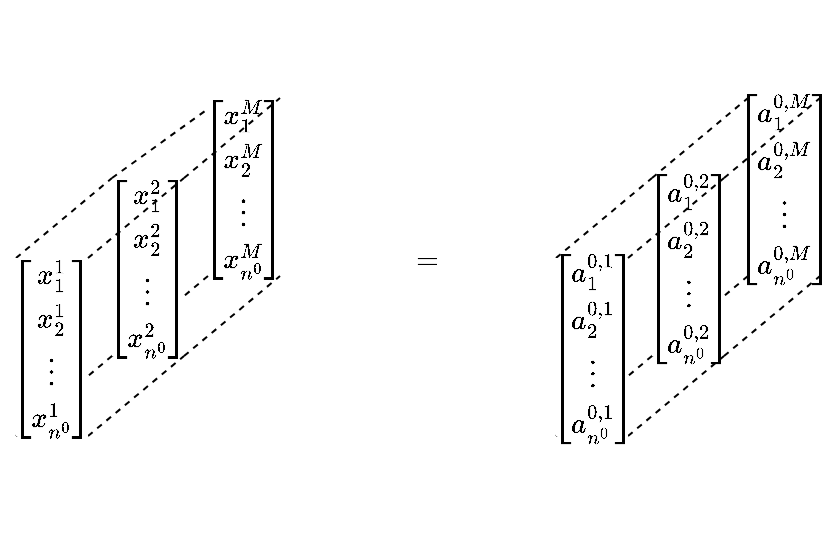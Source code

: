 <mxfile version="15.4.0" type="device" pages="3"><diagram id="JlphhpX7B04yn3rAPh_h" name="X_and_A0"><mxGraphModel dx="2062" dy="1183" grid="1" gridSize="10" guides="1" tooltips="1" connect="1" arrows="1" fold="1" page="1" pageScale="1" pageWidth="1169" pageHeight="827" math="1" shadow="0"><root><mxCell id="0"/><mxCell id="1" parent="0"/><mxCell id="z37M_Z_Sr5vM749oqLq0-19" style="edgeStyle=none;rounded=0;orthogonalLoop=1;jettySize=auto;html=1;exitX=0;exitY=1;exitDx=0;exitDy=0;entryX=0;entryY=1;entryDx=0;entryDy=0;dashed=1;endArrow=none;endFill=0;" parent="1" source="z37M_Z_Sr5vM749oqLq0-7" target="z37M_Z_Sr5vM749oqLq0-6" edge="1"><mxGeometry relative="1" as="geometry"/></mxCell><mxCell id="z37M_Z_Sr5vM749oqLq0-7" value="&lt;font style=&quot;font-size: 12px&quot;&gt;$$&lt;br&gt;\left[&lt;br&gt;\matrix{&lt;br&gt;x^M_1 \\&lt;br&gt;x^M_2 \\&lt;br&gt;\vdots \\&lt;br&gt;x^M_{n^0}&lt;br&gt;}&lt;br&gt;\right]&lt;br&gt;$$&lt;/font&gt;" style="rounded=0;whiteSpace=wrap;html=1;strokeColor=none;" parent="1" vertex="1"><mxGeometry x="296" y="160" width="36" height="89" as="geometry"/></mxCell><mxCell id="z37M_Z_Sr5vM749oqLq0-15" style="edgeStyle=none;rounded=0;orthogonalLoop=1;jettySize=auto;html=1;exitX=0;exitY=1;exitDx=0;exitDy=0;entryX=0;entryY=1;entryDx=0;entryDy=0;dashed=1;endArrow=none;endFill=0;" parent="1" source="z37M_Z_Sr5vM749oqLq0-6" target="z37M_Z_Sr5vM749oqLq0-4" edge="1"><mxGeometry relative="1" as="geometry"/></mxCell><mxCell id="z37M_Z_Sr5vM749oqLq0-18" style="edgeStyle=none;rounded=0;orthogonalLoop=1;jettySize=auto;html=1;exitX=1;exitY=0;exitDx=0;exitDy=0;entryX=1;entryY=0;entryDx=0;entryDy=0;dashed=1;endArrow=none;endFill=0;" parent="1" source="z37M_Z_Sr5vM749oqLq0-6" target="z37M_Z_Sr5vM749oqLq0-7" edge="1"><mxGeometry relative="1" as="geometry"/></mxCell><mxCell id="z37M_Z_Sr5vM749oqLq0-6" value="&lt;font style=&quot;font-size: 12px&quot;&gt;$$&lt;br&gt;\left[&lt;br&gt;\matrix{&lt;br&gt;x^2_1 \\&lt;br&gt;x^2_2 \\&lt;br&gt;\vdots \\&lt;br&gt;x^2_{n^0}&lt;br&gt;}&lt;br&gt;\right]&lt;br&gt;$$&lt;/font&gt;" style="rounded=0;whiteSpace=wrap;html=1;strokeColor=none;" parent="1" vertex="1"><mxGeometry x="248" y="200" width="36" height="89" as="geometry"/></mxCell><mxCell id="z37M_Z_Sr5vM749oqLq0-9" style="edgeStyle=none;rounded=0;orthogonalLoop=1;jettySize=auto;html=1;exitX=0;exitY=0;exitDx=0;exitDy=0;dashed=1;endArrow=none;endFill=0;entryX=0;entryY=0;entryDx=0;entryDy=0;" parent="1" source="z37M_Z_Sr5vM749oqLq0-4" target="z37M_Z_Sr5vM749oqLq0-6" edge="1"><mxGeometry relative="1" as="geometry"><mxPoint x="240" y="200" as="targetPoint"/></mxGeometry></mxCell><mxCell id="z37M_Z_Sr5vM749oqLq0-10" style="edgeStyle=none;rounded=0;orthogonalLoop=1;jettySize=auto;html=1;exitX=1;exitY=1;exitDx=0;exitDy=0;entryX=1;entryY=1;entryDx=0;entryDy=0;dashed=1;endArrow=none;endFill=0;" parent="1" source="z37M_Z_Sr5vM749oqLq0-4" target="z37M_Z_Sr5vM749oqLq0-6" edge="1"><mxGeometry relative="1" as="geometry"/></mxCell><mxCell id="z37M_Z_Sr5vM749oqLq0-13" style="edgeStyle=none;rounded=0;orthogonalLoop=1;jettySize=auto;html=1;exitX=1;exitY=0;exitDx=0;exitDy=0;entryX=1;entryY=0;entryDx=0;entryDy=0;dashed=1;endArrow=none;endFill=0;" parent="1" source="z37M_Z_Sr5vM749oqLq0-4" target="z37M_Z_Sr5vM749oqLq0-6" edge="1"><mxGeometry relative="1" as="geometry"/></mxCell><mxCell id="z37M_Z_Sr5vM749oqLq0-4" value="&lt;font style=&quot;font-size: 12px&quot;&gt;$$&lt;br&gt;\left[&lt;br&gt;\matrix{&lt;br&gt;x^1_1 \\&lt;br&gt;x^1_2 \\&lt;br&gt;\vdots \\&lt;br&gt;x^1_{n^0}&lt;br&gt;}&lt;br&gt;\right]&lt;br&gt;$$&lt;/font&gt;" style="rounded=0;whiteSpace=wrap;html=1;strokeColor=none;" parent="1" vertex="1"><mxGeometry x="200" y="240" width="36" height="89" as="geometry"/></mxCell><mxCell id="z37M_Z_Sr5vM749oqLq0-11" style="edgeStyle=none;rounded=0;orthogonalLoop=1;jettySize=auto;html=1;exitX=0;exitY=0;exitDx=0;exitDy=0;entryX=-0.003;entryY=0.062;entryDx=0;entryDy=0;entryPerimeter=0;dashed=1;endArrow=none;endFill=0;" parent="1" source="z37M_Z_Sr5vM749oqLq0-6" target="z37M_Z_Sr5vM749oqLq0-7" edge="1"><mxGeometry relative="1" as="geometry"/></mxCell><mxCell id="z37M_Z_Sr5vM749oqLq0-12" style="edgeStyle=none;rounded=0;orthogonalLoop=1;jettySize=auto;html=1;exitX=1;exitY=1;exitDx=0;exitDy=0;entryX=1;entryY=1;entryDx=0;entryDy=0;dashed=1;endArrow=none;endFill=0;" parent="1" source="z37M_Z_Sr5vM749oqLq0-6" target="z37M_Z_Sr5vM749oqLq0-7" edge="1"><mxGeometry relative="1" as="geometry"/></mxCell><mxCell id="z37M_Z_Sr5vM749oqLq0-20" value="$$=$$" style="rounded=0;whiteSpace=wrap;html=1;strokeColor=none;" parent="1" vertex="1"><mxGeometry x="381" y="233.5" width="50" height="15.5" as="geometry"/></mxCell><mxCell id="z37M_Z_Sr5vM749oqLq0-22" style="edgeStyle=none;rounded=0;orthogonalLoop=1;jettySize=auto;html=1;exitX=0;exitY=1;exitDx=0;exitDy=0;entryX=0;entryY=1;entryDx=0;entryDy=0;dashed=1;endArrow=none;endFill=0;" parent="1" source="z37M_Z_Sr5vM749oqLq0-23" target="z37M_Z_Sr5vM749oqLq0-26" edge="1"><mxGeometry relative="1" as="geometry"/></mxCell><mxCell id="z37M_Z_Sr5vM749oqLq0-23" value="&lt;font style=&quot;font-size: 12px&quot;&gt;$$&lt;br&gt;\left[&lt;br&gt;\matrix{&lt;br&gt;a^{0, M}_1 \\&lt;br&gt;a^{0, M}_2 \\&lt;br&gt;\vdots \\&lt;br&gt;a^{0, M}_{n^0}&lt;br&gt;}&lt;br&gt;\right]&lt;br&gt;$$&lt;/font&gt;" style="rounded=0;whiteSpace=wrap;html=1;strokeColor=none;" parent="1" vertex="1"><mxGeometry x="566" y="160" width="36" height="89" as="geometry"/></mxCell><mxCell id="z37M_Z_Sr5vM749oqLq0-24" style="edgeStyle=none;rounded=0;orthogonalLoop=1;jettySize=auto;html=1;exitX=0;exitY=1;exitDx=0;exitDy=0;entryX=0;entryY=1;entryDx=0;entryDy=0;dashed=1;endArrow=none;endFill=0;" parent="1" source="z37M_Z_Sr5vM749oqLq0-26" target="z37M_Z_Sr5vM749oqLq0-30" edge="1"><mxGeometry relative="1" as="geometry"/></mxCell><mxCell id="z37M_Z_Sr5vM749oqLq0-25" style="edgeStyle=none;rounded=0;orthogonalLoop=1;jettySize=auto;html=1;exitX=1;exitY=0;exitDx=0;exitDy=0;dashed=1;endArrow=none;endFill=0;entryX=1;entryY=0;entryDx=0;entryDy=0;" parent="1" source="z37M_Z_Sr5vM749oqLq0-26" target="z37M_Z_Sr5vM749oqLq0-23" edge="1"><mxGeometry relative="1" as="geometry"><mxPoint x="660" y="210" as="targetPoint"/></mxGeometry></mxCell><mxCell id="z37M_Z_Sr5vM749oqLq0-26" value="&lt;font style=&quot;font-size: 12px&quot;&gt;$$&lt;br&gt;\left[&lt;br&gt;\matrix{&lt;br&gt;a^{0, 2}_1 \\&lt;br&gt;a^{0, 2}_2 \\&lt;br&gt;\vdots \\&lt;br&gt;a^{0, 2}_{n^0}&lt;br&gt;}&lt;br&gt;\right]&lt;br&gt;$$&lt;/font&gt;" style="rounded=0;whiteSpace=wrap;html=1;strokeColor=none;" parent="1" vertex="1"><mxGeometry x="518" y="200" width="36" height="89" as="geometry"/></mxCell><mxCell id="z37M_Z_Sr5vM749oqLq0-27" style="edgeStyle=none;rounded=0;orthogonalLoop=1;jettySize=auto;html=1;exitX=0;exitY=0;exitDx=0;exitDy=0;dashed=1;endArrow=none;endFill=0;entryX=0;entryY=0;entryDx=0;entryDy=0;" parent="1" source="z37M_Z_Sr5vM749oqLq0-30" target="z37M_Z_Sr5vM749oqLq0-26" edge="1"><mxGeometry relative="1" as="geometry"><mxPoint x="510" y="200" as="targetPoint"/></mxGeometry></mxCell><mxCell id="z37M_Z_Sr5vM749oqLq0-28" style="edgeStyle=none;rounded=0;orthogonalLoop=1;jettySize=auto;html=1;exitX=1;exitY=1;exitDx=0;exitDy=0;entryX=1;entryY=1;entryDx=0;entryDy=0;dashed=1;endArrow=none;endFill=0;" parent="1" source="z37M_Z_Sr5vM749oqLq0-30" target="z37M_Z_Sr5vM749oqLq0-26" edge="1"><mxGeometry relative="1" as="geometry"/></mxCell><mxCell id="z37M_Z_Sr5vM749oqLq0-29" style="edgeStyle=none;rounded=0;orthogonalLoop=1;jettySize=auto;html=1;exitX=1;exitY=0;exitDx=0;exitDy=0;entryX=1;entryY=0;entryDx=0;entryDy=0;dashed=1;endArrow=none;endFill=0;" parent="1" source="z37M_Z_Sr5vM749oqLq0-30" target="z37M_Z_Sr5vM749oqLq0-26" edge="1"><mxGeometry relative="1" as="geometry"/></mxCell><mxCell id="z37M_Z_Sr5vM749oqLq0-30" value="&lt;font style=&quot;font-size: 12px&quot;&gt;$$&lt;br&gt;\left[&lt;br&gt;\matrix{&lt;br&gt;a^{0, 1}_1 \\&lt;br&gt;a^{0, 1}_2 \\&lt;br&gt;\vdots \\&lt;br&gt;a^{0, 1}_{n^0}&lt;br&gt;}&lt;br&gt;\right]&lt;br&gt;$$&lt;/font&gt;" style="rounded=0;whiteSpace=wrap;html=1;strokeColor=none;" parent="1" vertex="1"><mxGeometry x="470" y="240" width="36" height="89" as="geometry"/></mxCell><mxCell id="z37M_Z_Sr5vM749oqLq0-31" style="edgeStyle=none;rounded=0;orthogonalLoop=1;jettySize=auto;html=1;exitX=0;exitY=0;exitDx=0;exitDy=0;entryX=0;entryY=0;entryDx=0;entryDy=0;dashed=1;endArrow=none;endFill=0;" parent="1" source="z37M_Z_Sr5vM749oqLq0-26" target="z37M_Z_Sr5vM749oqLq0-23" edge="1"><mxGeometry relative="1" as="geometry"/></mxCell><mxCell id="z37M_Z_Sr5vM749oqLq0-32" style="edgeStyle=none;rounded=0;orthogonalLoop=1;jettySize=auto;html=1;exitX=1;exitY=1;exitDx=0;exitDy=0;entryX=1;entryY=1;entryDx=0;entryDy=0;dashed=1;endArrow=none;endFill=0;" parent="1" source="z37M_Z_Sr5vM749oqLq0-26" target="z37M_Z_Sr5vM749oqLq0-23" edge="1"><mxGeometry relative="1" as="geometry"/></mxCell></root></mxGraphModel></diagram><diagram id="tPe4RF08GysRJ7CtlXgr" name="Zl"><mxGraphModel dx="2591" dy="816" grid="1" gridSize="10" guides="1" tooltips="1" connect="1" arrows="1" fold="1" page="1" pageScale="1" pageWidth="1169" pageHeight="827" math="1" shadow="0"><root><mxCell id="DW3CqkyT8M2wq2jLF-sw-0"/><mxCell id="DW3CqkyT8M2wq2jLF-sw-1" parent="DW3CqkyT8M2wq2jLF-sw-0"/><mxCell id="VVrHIsS3fbtkMsL01DmP-11" value="$$=$$" style="rounded=0;whiteSpace=wrap;html=1;strokeColor=none;" parent="DW3CqkyT8M2wq2jLF-sw-1" vertex="1"><mxGeometry x="72" y="349" width="50" height="15.5" as="geometry"/></mxCell><mxCell id="VYGJLboL6_6sffeWO2RB-24" value="$$+$$" style="rounded=0;whiteSpace=wrap;html=1;strokeColor=none;" vertex="1" parent="DW3CqkyT8M2wq2jLF-sw-1"><mxGeometry x="970" y="336.75" width="50" height="15.5" as="geometry"/></mxCell><mxCell id="VYGJLboL6_6sffeWO2RB-25" value="$$\text{matmul}$$" style="rounded=0;whiteSpace=wrap;html=1;strokeColor=none;" vertex="1" parent="DW3CqkyT8M2wq2jLF-sw-1"><mxGeometry x="643" y="349" width="50" height="15.5" as="geometry"/></mxCell><mxCell id="VYGJLboL6_6sffeWO2RB-26" value="" style="group" vertex="1" connectable="0" parent="DW3CqkyT8M2wq2jLF-sw-1"><mxGeometry x="-60" y="230.5" width="132" height="169" as="geometry"/></mxCell><mxCell id="VVrHIsS3fbtkMsL01DmP-0" style="edgeStyle=none;rounded=0;orthogonalLoop=1;jettySize=auto;html=1;exitX=0;exitY=1;exitDx=0;exitDy=0;entryX=0;entryY=1;entryDx=0;entryDy=0;dashed=1;endArrow=none;endFill=0;" parent="VYGJLboL6_6sffeWO2RB-26" source="VVrHIsS3fbtkMsL01DmP-1" target="VVrHIsS3fbtkMsL01DmP-4" edge="1"><mxGeometry relative="1" as="geometry"/></mxCell><mxCell id="VVrHIsS3fbtkMsL01DmP-2" style="edgeStyle=none;rounded=0;orthogonalLoop=1;jettySize=auto;html=1;exitX=0;exitY=1;exitDx=0;exitDy=0;entryX=0;entryY=1;entryDx=0;entryDy=0;dashed=1;endArrow=none;endFill=0;" parent="VYGJLboL6_6sffeWO2RB-26" source="VVrHIsS3fbtkMsL01DmP-4" target="VVrHIsS3fbtkMsL01DmP-8" edge="1"><mxGeometry relative="1" as="geometry"/></mxCell><mxCell id="VVrHIsS3fbtkMsL01DmP-1" value="$$&lt;br&gt;\left[&lt;br&gt;\matrix{&lt;br&gt;z^{l,M}_1 \\&lt;br&gt;z^{l,M}_2 \\&lt;br&gt;\vdots \\&lt;br&gt;z^{l,M}_{n^0}&lt;br&gt;}&lt;br&gt;\right]&lt;br&gt;$$" style="rounded=0;whiteSpace=wrap;html=1;strokeColor=none;" parent="VYGJLboL6_6sffeWO2RB-26" vertex="1"><mxGeometry x="96" width="36" height="89" as="geometry"/></mxCell><mxCell id="VVrHIsS3fbtkMsL01DmP-3" style="edgeStyle=none;rounded=0;orthogonalLoop=1;jettySize=auto;html=1;exitX=1;exitY=0;exitDx=0;exitDy=0;entryX=1;entryY=0;entryDx=0;entryDy=0;dashed=1;endArrow=none;endFill=0;" parent="VYGJLboL6_6sffeWO2RB-26" source="VVrHIsS3fbtkMsL01DmP-4" target="VVrHIsS3fbtkMsL01DmP-1" edge="1"><mxGeometry relative="1" as="geometry"/></mxCell><mxCell id="VVrHIsS3fbtkMsL01DmP-4" value="$$&lt;br&gt;\left[&lt;br&gt;\matrix{&lt;br&gt;z^{l,2}_1 \\&lt;br&gt;z^{l,2}_2 \\&lt;br&gt;\vdots \\&lt;br&gt;z^{l,2}_{n^0}&lt;br&gt;}&lt;br&gt;\right]&lt;br&gt;$$" style="rounded=0;whiteSpace=wrap;html=1;strokeColor=none;" parent="VYGJLboL6_6sffeWO2RB-26" vertex="1"><mxGeometry x="48" y="40" width="36" height="89" as="geometry"/></mxCell><mxCell id="VVrHIsS3fbtkMsL01DmP-5" style="edgeStyle=none;rounded=0;orthogonalLoop=1;jettySize=auto;html=1;exitX=0;exitY=0;exitDx=0;exitDy=0;dashed=1;endArrow=none;endFill=0;entryX=0;entryY=0;entryDx=0;entryDy=0;" parent="VYGJLboL6_6sffeWO2RB-26" source="VVrHIsS3fbtkMsL01DmP-8" target="VVrHIsS3fbtkMsL01DmP-4" edge="1"><mxGeometry relative="1" as="geometry"><mxPoint x="40" y="40" as="targetPoint"/></mxGeometry></mxCell><mxCell id="VVrHIsS3fbtkMsL01DmP-6" style="edgeStyle=none;rounded=0;orthogonalLoop=1;jettySize=auto;html=1;exitX=1;exitY=1;exitDx=0;exitDy=0;entryX=1;entryY=1;entryDx=0;entryDy=0;dashed=1;endArrow=none;endFill=0;" parent="VYGJLboL6_6sffeWO2RB-26" source="VVrHIsS3fbtkMsL01DmP-8" target="VVrHIsS3fbtkMsL01DmP-4" edge="1"><mxGeometry relative="1" as="geometry"/></mxCell><mxCell id="VVrHIsS3fbtkMsL01DmP-7" style="edgeStyle=none;rounded=0;orthogonalLoop=1;jettySize=auto;html=1;exitX=1;exitY=0;exitDx=0;exitDy=0;entryX=1;entryY=0;entryDx=0;entryDy=0;dashed=1;endArrow=none;endFill=0;" parent="VYGJLboL6_6sffeWO2RB-26" source="VVrHIsS3fbtkMsL01DmP-8" target="VVrHIsS3fbtkMsL01DmP-4" edge="1"><mxGeometry relative="1" as="geometry"/></mxCell><mxCell id="VVrHIsS3fbtkMsL01DmP-8" value="&lt;font style=&quot;font-size: 12px&quot;&gt;$$&lt;br&gt;\left[&lt;br&gt;\matrix{&lt;br&gt;z^{l,1}_1 \\&lt;br&gt;z^{l,1}_2 \\&lt;br&gt;\vdots \\&lt;br&gt;z^{l,1}_{n^0}&lt;br&gt;}&lt;br&gt;\right]&lt;br&gt;$$&lt;/font&gt;" style="rounded=0;whiteSpace=wrap;html=1;strokeColor=none;" parent="VYGJLboL6_6sffeWO2RB-26" vertex="1"><mxGeometry y="80" width="36" height="89" as="geometry"/></mxCell><mxCell id="VVrHIsS3fbtkMsL01DmP-9" style="edgeStyle=none;rounded=0;orthogonalLoop=1;jettySize=auto;html=1;exitX=0;exitY=0;exitDx=0;exitDy=0;entryX=-0.003;entryY=0.062;entryDx=0;entryDy=0;entryPerimeter=0;dashed=1;endArrow=none;endFill=0;" parent="VYGJLboL6_6sffeWO2RB-26" source="VVrHIsS3fbtkMsL01DmP-4" target="VVrHIsS3fbtkMsL01DmP-1" edge="1"><mxGeometry relative="1" as="geometry"/></mxCell><mxCell id="VVrHIsS3fbtkMsL01DmP-10" style="edgeStyle=none;rounded=0;orthogonalLoop=1;jettySize=auto;html=1;exitX=1;exitY=1;exitDx=0;exitDy=0;entryX=1;entryY=1;entryDx=0;entryDy=0;dashed=1;endArrow=none;endFill=0;" parent="VYGJLboL6_6sffeWO2RB-26" source="VVrHIsS3fbtkMsL01DmP-4" target="VVrHIsS3fbtkMsL01DmP-1" edge="1"><mxGeometry relative="1" as="geometry"/></mxCell><mxCell id="VYGJLboL6_6sffeWO2RB-27" value="" style="group" vertex="1" connectable="0" parent="DW3CqkyT8M2wq2jLF-sw-1"><mxGeometry x="170" y="180" width="579" height="270" as="geometry"/></mxCell><mxCell id="VYGJLboL6_6sffeWO2RB-10" style="edgeStyle=none;rounded=0;orthogonalLoop=1;jettySize=auto;html=1;exitX=0;exitY=1;exitDx=0;exitDy=0;entryX=0.003;entryY=0.94;entryDx=0;entryDy=0;entryPerimeter=0;dashed=1;startArrow=none;startFill=0;endArrow=none;endFill=0;" edge="1" parent="VYGJLboL6_6sffeWO2RB-27" source="VYGJLboL6_6sffeWO2RB-1" target="VYGJLboL6_6sffeWO2RB-2"><mxGeometry relative="1" as="geometry"/></mxCell><mxCell id="VYGJLboL6_6sffeWO2RB-1" value="$$&lt;br&gt;\left[&lt;br&gt;\matrix{&lt;br&gt;w^{l}_{1,1} &amp;amp; w^{l}_{1,2} &amp;amp; ... &amp;amp; w^{l}_{1,n^{l-1}} \\&lt;br&gt;w^{l}_{2,1}&amp;nbsp;&amp;amp; w^{l}_{2,2} &amp;amp; ...&amp;amp;w^{l}_{2,n^{l-1}}&amp;nbsp;\\&lt;br&gt;\vdots &amp;amp; \vdots &amp;amp; \ddots &amp;amp; \vdots \\&lt;br&gt;w^{l}_{n^l,1}&amp;nbsp;&amp;amp; w^{l}_{n^l, 2} &amp;amp; ... &amp;amp; w^{l}_{2,n^{l-1}}&lt;br&gt;}&lt;br&gt;\right]&lt;br&gt;$$" style="rounded=0;whiteSpace=wrap;html=1;strokeColor=none;" vertex="1" parent="VYGJLboL6_6sffeWO2RB-27"><mxGeometry x="200" y="80" width="179" height="110" as="geometry"/></mxCell><mxCell id="VYGJLboL6_6sffeWO2RB-2" value="$$&lt;br&gt;\left[&lt;br&gt;\matrix{&lt;br&gt;w^{l}_{1,1} &amp;amp; w^{l}_{1,2} &amp;amp; ... &amp;amp; w^{l}_{1,n^{l-1}} \\&lt;br&gt;w^{l}_{2,1}&amp;nbsp;&amp;amp; w^{l}_{2,2} &amp;amp; ...&amp;amp;w^{l}_{2,n^{l-1}}&amp;nbsp;\\&lt;br&gt;\vdots &amp;amp; \vdots &amp;amp; \ddots &amp;amp; \vdots \\&lt;br&gt;w^{l}_{n^l,1}&amp;nbsp;&amp;amp; w^{l}_{n^l, 2} &amp;amp; ... &amp;amp; w^{l}_{2,n^{l-1}}&lt;br&gt;}&lt;br&gt;\right]&lt;br&gt;$$" style="rounded=0;whiteSpace=wrap;html=1;strokeColor=none;" vertex="1" parent="VYGJLboL6_6sffeWO2RB-27"><mxGeometry x="400" width="179" height="110" as="geometry"/></mxCell><mxCell id="VYGJLboL6_6sffeWO2RB-3" style="rounded=0;orthogonalLoop=1;jettySize=auto;html=1;exitX=0;exitY=0;exitDx=0;exitDy=0;dashed=1;startArrow=none;startFill=0;entryX=0;entryY=0;entryDx=0;entryDy=0;endArrow=none;endFill=0;" edge="1" parent="VYGJLboL6_6sffeWO2RB-27" source="VYGJLboL6_6sffeWO2RB-0" target="VYGJLboL6_6sffeWO2RB-1"><mxGeometry relative="1" as="geometry"><mxPoint x="140.0" y="110" as="targetPoint"/></mxGeometry></mxCell><mxCell id="VYGJLboL6_6sffeWO2RB-5" style="edgeStyle=none;rounded=0;orthogonalLoop=1;jettySize=auto;html=1;exitX=1;exitY=1;exitDx=0;exitDy=0;entryX=1;entryY=1;entryDx=0;entryDy=0;dashed=1;startArrow=none;startFill=0;endArrow=none;endFill=0;" edge="1" parent="VYGJLboL6_6sffeWO2RB-27" source="VYGJLboL6_6sffeWO2RB-0" target="VYGJLboL6_6sffeWO2RB-1"><mxGeometry relative="1" as="geometry"/></mxCell><mxCell id="VYGJLboL6_6sffeWO2RB-6" style="edgeStyle=none;rounded=0;orthogonalLoop=1;jettySize=auto;html=1;exitX=0;exitY=1;exitDx=0;exitDy=0;entryX=0.031;entryY=1.008;entryDx=0;entryDy=0;entryPerimeter=0;dashed=1;startArrow=none;startFill=0;endArrow=none;endFill=0;" edge="1" parent="VYGJLboL6_6sffeWO2RB-27" source="VYGJLboL6_6sffeWO2RB-0" target="VYGJLboL6_6sffeWO2RB-1"><mxGeometry relative="1" as="geometry"/></mxCell><mxCell id="VYGJLboL6_6sffeWO2RB-0" value="$$&lt;br&gt;\left[&lt;br&gt;\matrix{&lt;br&gt;w^{l}_{1,1} &amp;amp; w^{l}_{1,2} &amp;amp; ... &amp;amp; w^{l}_{1,n^{l-1}} \\&lt;br&gt;w^{l}_{2,1}&amp;nbsp;&amp;amp; w^{l}_{2,2} &amp;amp; ...&amp;amp;w^{l}_{2,n^{l-1}}&amp;nbsp;\\&lt;br&gt;\vdots &amp;amp; \vdots &amp;amp; \ddots &amp;amp; \vdots \\&lt;br&gt;w^{l}_{n^l,1}&amp;nbsp;&amp;amp; w^{l}_{n^l, 2} &amp;amp; ... &amp;amp; w^{l}_{2,n^{l-1}}&lt;br&gt;}&lt;br&gt;\right]&lt;br&gt;$$" style="rounded=0;whiteSpace=wrap;html=1;strokeColor=none;" vertex="1" parent="VYGJLboL6_6sffeWO2RB-27"><mxGeometry y="160" width="179" height="110" as="geometry"/></mxCell><mxCell id="VYGJLboL6_6sffeWO2RB-7" style="edgeStyle=none;rounded=0;orthogonalLoop=1;jettySize=auto;html=1;exitX=0;exitY=0;exitDx=0;exitDy=0;entryX=0;entryY=0;entryDx=0;entryDy=0;dashed=1;startArrow=none;startFill=0;endArrow=none;endFill=0;" edge="1" parent="VYGJLboL6_6sffeWO2RB-27" source="VYGJLboL6_6sffeWO2RB-1" target="VYGJLboL6_6sffeWO2RB-2"><mxGeometry relative="1" as="geometry"/></mxCell><mxCell id="VYGJLboL6_6sffeWO2RB-8" style="edgeStyle=none;rounded=0;orthogonalLoop=1;jettySize=auto;html=1;exitX=1;exitY=0;exitDx=0;exitDy=0;entryX=1;entryY=0;entryDx=0;entryDy=0;dashed=1;startArrow=none;startFill=0;endArrow=none;endFill=0;" edge="1" parent="VYGJLboL6_6sffeWO2RB-27" source="VYGJLboL6_6sffeWO2RB-1" target="VYGJLboL6_6sffeWO2RB-2"><mxGeometry relative="1" as="geometry"/></mxCell><mxCell id="VYGJLboL6_6sffeWO2RB-9" style="edgeStyle=none;rounded=0;orthogonalLoop=1;jettySize=auto;html=1;exitX=1;exitY=1;exitDx=0;exitDy=0;entryX=1;entryY=1;entryDx=0;entryDy=0;dashed=1;startArrow=none;startFill=0;endArrow=none;endFill=0;" edge="1" parent="VYGJLboL6_6sffeWO2RB-27" source="VYGJLboL6_6sffeWO2RB-1" target="VYGJLboL6_6sffeWO2RB-2"><mxGeometry relative="1" as="geometry"/></mxCell><mxCell id="VYGJLboL6_6sffeWO2RB-4" style="edgeStyle=none;rounded=0;orthogonalLoop=1;jettySize=auto;html=1;exitX=1;exitY=0;exitDx=0;exitDy=0;entryX=1;entryY=0;entryDx=0;entryDy=0;dashed=1;startArrow=none;startFill=0;endArrow=none;endFill=0;" edge="1" parent="VYGJLboL6_6sffeWO2RB-27" source="VYGJLboL6_6sffeWO2RB-0" target="VYGJLboL6_6sffeWO2RB-1"><mxGeometry relative="1" as="geometry"/></mxCell><mxCell id="VYGJLboL6_6sffeWO2RB-28" value="" style="group" vertex="1" connectable="0" parent="DW3CqkyT8M2wq2jLF-sw-1"><mxGeometry x="749" y="230.5" width="192" height="169" as="geometry"/></mxCell><mxCell id="VVrHIsS3fbtkMsL01DmP-12" style="edgeStyle=none;rounded=0;orthogonalLoop=1;jettySize=auto;html=1;exitX=0;exitY=1;exitDx=0;exitDy=0;entryX=0;entryY=1;entryDx=0;entryDy=0;dashed=1;endArrow=none;endFill=0;" parent="VYGJLboL6_6sffeWO2RB-28" source="VVrHIsS3fbtkMsL01DmP-13" target="VVrHIsS3fbtkMsL01DmP-16" edge="1"><mxGeometry relative="1" as="geometry"/></mxCell><mxCell id="VVrHIsS3fbtkMsL01DmP-14" style="edgeStyle=none;rounded=0;orthogonalLoop=1;jettySize=auto;html=1;exitX=0;exitY=1;exitDx=0;exitDy=0;entryX=0;entryY=1;entryDx=0;entryDy=0;dashed=1;endArrow=none;endFill=0;" parent="VYGJLboL6_6sffeWO2RB-28" source="VVrHIsS3fbtkMsL01DmP-16" target="VVrHIsS3fbtkMsL01DmP-20" edge="1"><mxGeometry relative="1" as="geometry"/></mxCell><mxCell id="VVrHIsS3fbtkMsL01DmP-13" value="&lt;font style=&quot;font-size: 12px&quot;&gt;$$&lt;br&gt;\left[&lt;br&gt;\matrix{&lt;br&gt;a^{l-1, M}_1 \\&lt;br&gt;a^{l-1, M}_2 \\&lt;br&gt;\vdots \\&lt;br&gt;a^{l-1, M}_{n^0}&lt;br&gt;}&lt;br&gt;\right]&lt;br&gt;$$&lt;/font&gt;" style="rounded=0;whiteSpace=wrap;html=1;strokeColor=none;" parent="VYGJLboL6_6sffeWO2RB-28" vertex="1"><mxGeometry x="140" width="52" height="89" as="geometry"/></mxCell><mxCell id="VVrHIsS3fbtkMsL01DmP-15" style="edgeStyle=none;rounded=0;orthogonalLoop=1;jettySize=auto;html=1;exitX=1;exitY=0;exitDx=0;exitDy=0;dashed=1;endArrow=none;endFill=0;entryX=1;entryY=0;entryDx=0;entryDy=0;" parent="VYGJLboL6_6sffeWO2RB-28" source="VVrHIsS3fbtkMsL01DmP-16" target="VVrHIsS3fbtkMsL01DmP-13" edge="1"><mxGeometry relative="1" as="geometry"><mxPoint x="210" y="50" as="targetPoint"/></mxGeometry></mxCell><mxCell id="VVrHIsS3fbtkMsL01DmP-16" value="&lt;font style=&quot;font-size: 12px&quot;&gt;$$&lt;br&gt;\left[&lt;br&gt;\matrix{&lt;br&gt;a^{l-1, 2}_1 \\&lt;br&gt;a^{l-1, 2}_2 \\&lt;br&gt;\vdots \\&lt;br&gt;a^{l-1, 2}_{n^0}&lt;br&gt;}&lt;br&gt;\right]&lt;br&gt;$$&lt;/font&gt;" style="rounded=0;whiteSpace=wrap;html=1;strokeColor=none;" parent="VYGJLboL6_6sffeWO2RB-28" vertex="1"><mxGeometry x="70" y="40" width="52" height="89" as="geometry"/></mxCell><mxCell id="VVrHIsS3fbtkMsL01DmP-17" style="edgeStyle=none;rounded=0;orthogonalLoop=1;jettySize=auto;html=1;exitX=0;exitY=0;exitDx=0;exitDy=0;dashed=1;endArrow=none;endFill=0;entryX=0;entryY=0;entryDx=0;entryDy=0;" parent="VYGJLboL6_6sffeWO2RB-28" source="VVrHIsS3fbtkMsL01DmP-20" target="VVrHIsS3fbtkMsL01DmP-16" edge="1"><mxGeometry relative="1" as="geometry"><mxPoint x="60" y="40" as="targetPoint"/></mxGeometry></mxCell><mxCell id="VVrHIsS3fbtkMsL01DmP-18" style="edgeStyle=none;rounded=0;orthogonalLoop=1;jettySize=auto;html=1;exitX=1;exitY=1;exitDx=0;exitDy=0;entryX=1;entryY=1;entryDx=0;entryDy=0;dashed=1;endArrow=none;endFill=0;" parent="VYGJLboL6_6sffeWO2RB-28" source="VVrHIsS3fbtkMsL01DmP-20" target="VVrHIsS3fbtkMsL01DmP-16" edge="1"><mxGeometry relative="1" as="geometry"/></mxCell><mxCell id="VVrHIsS3fbtkMsL01DmP-19" style="edgeStyle=none;rounded=0;orthogonalLoop=1;jettySize=auto;html=1;exitX=1;exitY=0;exitDx=0;exitDy=0;entryX=1;entryY=0;entryDx=0;entryDy=0;dashed=1;endArrow=none;endFill=0;" parent="VYGJLboL6_6sffeWO2RB-28" source="VVrHIsS3fbtkMsL01DmP-20" target="VVrHIsS3fbtkMsL01DmP-16" edge="1"><mxGeometry relative="1" as="geometry"/></mxCell><mxCell id="VVrHIsS3fbtkMsL01DmP-20" value="&lt;font style=&quot;font-size: 12px&quot;&gt;$$&lt;br&gt;\left[&lt;br&gt;\matrix{&lt;br&gt;a^{l-1, 1}_1 \\&lt;br&gt;a^{l-1, 1}_2 \\&lt;br&gt;\vdots \\&lt;br&gt;a^{l-1, 1}_{n^0}&lt;br&gt;}&lt;br&gt;\right]&lt;br&gt;$$&lt;/font&gt;" style="rounded=0;whiteSpace=wrap;html=1;strokeColor=none;" parent="VYGJLboL6_6sffeWO2RB-28" vertex="1"><mxGeometry y="80" width="52" height="89" as="geometry"/></mxCell><mxCell id="VVrHIsS3fbtkMsL01DmP-21" style="edgeStyle=none;rounded=0;orthogonalLoop=1;jettySize=auto;html=1;exitX=0;exitY=0;exitDx=0;exitDy=0;entryX=0;entryY=0;entryDx=0;entryDy=0;dashed=1;endArrow=none;endFill=0;" parent="VYGJLboL6_6sffeWO2RB-28" source="VVrHIsS3fbtkMsL01DmP-16" target="VVrHIsS3fbtkMsL01DmP-13" edge="1"><mxGeometry relative="1" as="geometry"/></mxCell><mxCell id="VVrHIsS3fbtkMsL01DmP-22" style="edgeStyle=none;rounded=0;orthogonalLoop=1;jettySize=auto;html=1;exitX=1;exitY=1;exitDx=0;exitDy=0;entryX=1;entryY=1;entryDx=0;entryDy=0;dashed=1;endArrow=none;endFill=0;" parent="VYGJLboL6_6sffeWO2RB-28" source="VVrHIsS3fbtkMsL01DmP-16" target="VVrHIsS3fbtkMsL01DmP-13" edge="1"><mxGeometry relative="1" as="geometry"/></mxCell><mxCell id="VYGJLboL6_6sffeWO2RB-29" value="" style="group" vertex="1" connectable="0" parent="DW3CqkyT8M2wq2jLF-sw-1"><mxGeometry x="1050" y="240" width="130" height="150" as="geometry"/></mxCell><mxCell id="VYGJLboL6_6sffeWO2RB-12" style="edgeStyle=none;rounded=0;orthogonalLoop=1;jettySize=auto;html=1;exitX=0;exitY=1;exitDx=0;exitDy=0;entryX=0;entryY=1;entryDx=0;entryDy=0;dashed=1;endArrow=none;endFill=0;" edge="1" parent="VYGJLboL6_6sffeWO2RB-29" source="VYGJLboL6_6sffeWO2RB-13" target="VYGJLboL6_6sffeWO2RB-16"><mxGeometry relative="1" as="geometry"/></mxCell><mxCell id="VYGJLboL6_6sffeWO2RB-14" style="edgeStyle=none;rounded=0;orthogonalLoop=1;jettySize=auto;html=1;exitX=0;exitY=1;exitDx=0;exitDy=0;entryX=0;entryY=1;entryDx=0;entryDy=0;dashed=1;endArrow=none;endFill=0;" edge="1" parent="VYGJLboL6_6sffeWO2RB-29" source="VYGJLboL6_6sffeWO2RB-16" target="VYGJLboL6_6sffeWO2RB-20"><mxGeometry relative="1" as="geometry"/></mxCell><mxCell id="VYGJLboL6_6sffeWO2RB-13" value="$$&lt;br&gt;\left[&lt;br&gt;\matrix{&lt;br&gt;b^l_1 \\&lt;br&gt;b^l_2 \\&lt;br&gt;\vdots \\&lt;br&gt;b^l_{n^l}&lt;br&gt;}&lt;br&gt;\right]&lt;br&gt;$$" style="rounded=0;whiteSpace=wrap;html=1;strokeColor=none;" vertex="1" parent="VYGJLboL6_6sffeWO2RB-29"><mxGeometry x="100" width="30" height="90" as="geometry"/></mxCell><mxCell id="VYGJLboL6_6sffeWO2RB-15" style="edgeStyle=none;rounded=0;orthogonalLoop=1;jettySize=auto;html=1;exitX=1;exitY=0;exitDx=0;exitDy=0;dashed=1;endArrow=none;endFill=0;entryX=1;entryY=0;entryDx=0;entryDy=0;" edge="1" parent="VYGJLboL6_6sffeWO2RB-29" source="VYGJLboL6_6sffeWO2RB-16" target="VYGJLboL6_6sffeWO2RB-13"><mxGeometry relative="1" as="geometry"><mxPoint x="210" y="30.5" as="targetPoint"/></mxGeometry></mxCell><mxCell id="VYGJLboL6_6sffeWO2RB-16" value="$$&lt;br&gt;\left[&lt;br&gt;\matrix{&lt;br&gt;b^l_1 \\&lt;br&gt;b^l_2 \\&lt;br&gt;\vdots \\&lt;br&gt;b^l_{n^l}&lt;br&gt;}&lt;br&gt;\right]&lt;br&gt;$$" style="rounded=0;whiteSpace=wrap;html=1;strokeColor=none;" vertex="1" parent="VYGJLboL6_6sffeWO2RB-29"><mxGeometry x="50" y="30" width="30" height="90" as="geometry"/></mxCell><mxCell id="VYGJLboL6_6sffeWO2RB-17" style="edgeStyle=none;rounded=0;orthogonalLoop=1;jettySize=auto;html=1;exitX=0;exitY=0;exitDx=0;exitDy=0;dashed=1;endArrow=none;endFill=0;entryX=0;entryY=0;entryDx=0;entryDy=0;" edge="1" parent="VYGJLboL6_6sffeWO2RB-29" source="VYGJLboL6_6sffeWO2RB-20" target="VYGJLboL6_6sffeWO2RB-16"><mxGeometry relative="1" as="geometry"><mxPoint x="60" y="20.5" as="targetPoint"/></mxGeometry></mxCell><mxCell id="VYGJLboL6_6sffeWO2RB-18" style="edgeStyle=none;rounded=0;orthogonalLoop=1;jettySize=auto;html=1;exitX=1;exitY=1;exitDx=0;exitDy=0;entryX=1;entryY=1;entryDx=0;entryDy=0;dashed=1;endArrow=none;endFill=0;" edge="1" parent="VYGJLboL6_6sffeWO2RB-29" source="VYGJLboL6_6sffeWO2RB-20" target="VYGJLboL6_6sffeWO2RB-16"><mxGeometry relative="1" as="geometry"/></mxCell><mxCell id="VYGJLboL6_6sffeWO2RB-19" style="edgeStyle=none;rounded=0;orthogonalLoop=1;jettySize=auto;html=1;exitX=1;exitY=0;exitDx=0;exitDy=0;entryX=1;entryY=0;entryDx=0;entryDy=0;dashed=1;endArrow=none;endFill=0;" edge="1" parent="VYGJLboL6_6sffeWO2RB-29" source="VYGJLboL6_6sffeWO2RB-20" target="VYGJLboL6_6sffeWO2RB-16"><mxGeometry relative="1" as="geometry"/></mxCell><mxCell id="VYGJLboL6_6sffeWO2RB-20" value="&lt;font style=&quot;font-size: 12px&quot;&gt;$$&lt;br&gt;\left[&lt;br&gt;\matrix{&lt;br&gt;b^l_1 \\&lt;br&gt;b^l_2 \\&lt;br&gt;\vdots \\&lt;br&gt;b^l_{n^l}&lt;br&gt;}&lt;br&gt;\right]&lt;br&gt;$$&lt;/font&gt;" style="rounded=0;whiteSpace=wrap;html=1;strokeColor=none;" vertex="1" parent="VYGJLboL6_6sffeWO2RB-29"><mxGeometry y="60" width="30" height="90" as="geometry"/></mxCell><mxCell id="VYGJLboL6_6sffeWO2RB-21" style="edgeStyle=none;rounded=0;orthogonalLoop=1;jettySize=auto;html=1;exitX=0;exitY=0;exitDx=0;exitDy=0;entryX=0;entryY=0;entryDx=0;entryDy=0;dashed=1;endArrow=none;endFill=0;" edge="1" parent="VYGJLboL6_6sffeWO2RB-29" source="VYGJLboL6_6sffeWO2RB-16" target="VYGJLboL6_6sffeWO2RB-13"><mxGeometry relative="1" as="geometry"/></mxCell><mxCell id="VYGJLboL6_6sffeWO2RB-22" style="edgeStyle=none;rounded=0;orthogonalLoop=1;jettySize=auto;html=1;exitX=1;exitY=1;exitDx=0;exitDy=0;entryX=1;entryY=1;entryDx=0;entryDy=0;dashed=1;endArrow=none;endFill=0;" edge="1" parent="VYGJLboL6_6sffeWO2RB-29" source="VYGJLboL6_6sffeWO2RB-16" target="VYGJLboL6_6sffeWO2RB-13"><mxGeometry relative="1" as="geometry"/></mxCell></root></mxGraphModel></diagram><diagram id="7uCQ8ItYr6hqfqPuMLw_" name="Al"><mxGraphModel dx="1178" dy="676" grid="1" gridSize="10" guides="1" tooltips="1" connect="1" arrows="1" fold="1" page="1" pageScale="1" pageWidth="1169" pageHeight="827" math="1" shadow="0"><root><mxCell id="Os0ByLsCKlxnF_ehcbdl-0"/><mxCell id="Os0ByLsCKlxnF_ehcbdl-1" parent="Os0ByLsCKlxnF_ehcbdl-0"/><mxCell id="-MWdWZpxA_RDo7DXNBZh-0" value="$$=$$" style="rounded=0;whiteSpace=wrap;html=1;strokeColor=none;" vertex="1" parent="Os0ByLsCKlxnF_ehcbdl-1"><mxGeometry x="340" y="315.5" width="50" height="15.5" as="geometry"/></mxCell><mxCell id="-e7Idh8_2cArnYSSXxAG-1" style="edgeStyle=none;rounded=0;orthogonalLoop=1;jettySize=auto;html=1;exitX=0;exitY=1;exitDx=0;exitDy=0;entryX=0;entryY=1;entryDx=0;entryDy=0;dashed=1;endArrow=none;endFill=0;" edge="1" parent="Os0ByLsCKlxnF_ehcbdl-1" source="-e7Idh8_2cArnYSSXxAG-3" target="-e7Idh8_2cArnYSSXxAG-5"><mxGeometry x="80" y="240" as="geometry"/></mxCell><mxCell id="-e7Idh8_2cArnYSSXxAG-2" style="edgeStyle=none;rounded=0;orthogonalLoop=1;jettySize=auto;html=1;exitX=0;exitY=1;exitDx=0;exitDy=0;entryX=0;entryY=1;entryDx=0;entryDy=0;dashed=1;endArrow=none;endFill=0;" edge="1" parent="Os0ByLsCKlxnF_ehcbdl-1" source="-e7Idh8_2cArnYSSXxAG-5" target="-e7Idh8_2cArnYSSXxAG-9"><mxGeometry x="80" y="240" as="geometry"/></mxCell><mxCell id="-e7Idh8_2cArnYSSXxAG-3" value="&lt;font style=&quot;font-size: 12px&quot;&gt;$$&lt;br&gt;\left[&lt;br&gt;\matrix{&lt;br&gt;a^{l-1, M}_1 \\&lt;br&gt;a^{l-1, M}_2 \\&lt;br&gt;\vdots \\&lt;br&gt;a^{l-1, M}_{n^0}&lt;br&gt;}&lt;br&gt;\right]&lt;br&gt;$$&lt;/font&gt;" style="rounded=0;whiteSpace=wrap;html=1;strokeColor=none;" vertex="1" parent="Os0ByLsCKlxnF_ehcbdl-1"><mxGeometry x="220" y="240" width="52" height="89" as="geometry"/></mxCell><mxCell id="-e7Idh8_2cArnYSSXxAG-4" style="edgeStyle=none;rounded=0;orthogonalLoop=1;jettySize=auto;html=1;exitX=1;exitY=0;exitDx=0;exitDy=0;dashed=1;endArrow=none;endFill=0;entryX=1;entryY=0;entryDx=0;entryDy=0;" edge="1" parent="Os0ByLsCKlxnF_ehcbdl-1" source="-e7Idh8_2cArnYSSXxAG-5" target="-e7Idh8_2cArnYSSXxAG-3"><mxGeometry x="80" y="240" as="geometry"><mxPoint x="290" y="290" as="targetPoint"/></mxGeometry></mxCell><mxCell id="-e7Idh8_2cArnYSSXxAG-5" value="&lt;font style=&quot;font-size: 12px&quot;&gt;$$&lt;br&gt;\left[&lt;br&gt;\matrix{&lt;br&gt;a^{l-1, 2}_1 \\&lt;br&gt;a^{l-1, 2}_2 \\&lt;br&gt;\vdots \\&lt;br&gt;a^{l-1, 2}_{n^0}&lt;br&gt;}&lt;br&gt;\right]&lt;br&gt;$$&lt;/font&gt;" style="rounded=0;whiteSpace=wrap;html=1;strokeColor=none;" vertex="1" parent="Os0ByLsCKlxnF_ehcbdl-1"><mxGeometry x="150" y="280" width="52" height="89" as="geometry"/></mxCell><mxCell id="-e7Idh8_2cArnYSSXxAG-6" style="edgeStyle=none;rounded=0;orthogonalLoop=1;jettySize=auto;html=1;exitX=0;exitY=0;exitDx=0;exitDy=0;dashed=1;endArrow=none;endFill=0;entryX=0;entryY=0;entryDx=0;entryDy=0;" edge="1" parent="Os0ByLsCKlxnF_ehcbdl-1" source="-e7Idh8_2cArnYSSXxAG-9" target="-e7Idh8_2cArnYSSXxAG-5"><mxGeometry x="80" y="240" as="geometry"><mxPoint x="140" y="280" as="targetPoint"/></mxGeometry></mxCell><mxCell id="-e7Idh8_2cArnYSSXxAG-7" style="edgeStyle=none;rounded=0;orthogonalLoop=1;jettySize=auto;html=1;exitX=1;exitY=1;exitDx=0;exitDy=0;entryX=1;entryY=1;entryDx=0;entryDy=0;dashed=1;endArrow=none;endFill=0;" edge="1" parent="Os0ByLsCKlxnF_ehcbdl-1" source="-e7Idh8_2cArnYSSXxAG-9" target="-e7Idh8_2cArnYSSXxAG-5"><mxGeometry x="80" y="240" as="geometry"/></mxCell><mxCell id="-e7Idh8_2cArnYSSXxAG-8" style="edgeStyle=none;rounded=0;orthogonalLoop=1;jettySize=auto;html=1;exitX=1;exitY=0;exitDx=0;exitDy=0;entryX=1;entryY=0;entryDx=0;entryDy=0;dashed=1;endArrow=none;endFill=0;" edge="1" parent="Os0ByLsCKlxnF_ehcbdl-1" source="-e7Idh8_2cArnYSSXxAG-9" target="-e7Idh8_2cArnYSSXxAG-5"><mxGeometry x="80" y="240" as="geometry"/></mxCell><mxCell id="-e7Idh8_2cArnYSSXxAG-9" value="&lt;font style=&quot;font-size: 12px&quot;&gt;$$&lt;br&gt;\left[&lt;br&gt;\matrix{&lt;br&gt;a^{l-1, 1}_1 \\&lt;br&gt;a^{l-1, 1}_2 \\&lt;br&gt;\vdots \\&lt;br&gt;a^{l-1, 1}_{n^0}&lt;br&gt;}&lt;br&gt;\right]&lt;br&gt;$$&lt;/font&gt;" style="rounded=0;whiteSpace=wrap;html=1;strokeColor=none;" vertex="1" parent="Os0ByLsCKlxnF_ehcbdl-1"><mxGeometry x="80" y="320" width="52" height="89" as="geometry"/></mxCell><mxCell id="-e7Idh8_2cArnYSSXxAG-10" style="edgeStyle=none;rounded=0;orthogonalLoop=1;jettySize=auto;html=1;exitX=0;exitY=0;exitDx=0;exitDy=0;entryX=0;entryY=0;entryDx=0;entryDy=0;dashed=1;endArrow=none;endFill=0;" edge="1" parent="Os0ByLsCKlxnF_ehcbdl-1" source="-e7Idh8_2cArnYSSXxAG-5" target="-e7Idh8_2cArnYSSXxAG-3"><mxGeometry x="80" y="240" as="geometry"/></mxCell><mxCell id="-e7Idh8_2cArnYSSXxAG-11" style="edgeStyle=none;rounded=0;orthogonalLoop=1;jettySize=auto;html=1;exitX=1;exitY=1;exitDx=0;exitDy=0;entryX=1;entryY=1;entryDx=0;entryDy=0;dashed=1;endArrow=none;endFill=0;" edge="1" parent="Os0ByLsCKlxnF_ehcbdl-1" source="-e7Idh8_2cArnYSSXxAG-5" target="-e7Idh8_2cArnYSSXxAG-3"><mxGeometry x="80" y="240" as="geometry"/></mxCell><mxCell id="gaZQPn4b-L-hA0zjTohg-1" style="edgeStyle=none;rounded=0;orthogonalLoop=1;jettySize=auto;html=1;exitX=0;exitY=1;exitDx=0;exitDy=0;entryX=0;entryY=1;entryDx=0;entryDy=0;dashed=1;endArrow=none;endFill=0;" edge="1" parent="Os0ByLsCKlxnF_ehcbdl-1" source="gaZQPn4b-L-hA0zjTohg-3" target="gaZQPn4b-L-hA0zjTohg-5"><mxGeometry x="430" y="244.75" as="geometry"/></mxCell><mxCell id="gaZQPn4b-L-hA0zjTohg-2" style="edgeStyle=none;rounded=0;orthogonalLoop=1;jettySize=auto;html=1;exitX=0;exitY=1;exitDx=0;exitDy=0;entryX=0;entryY=1;entryDx=0;entryDy=0;dashed=1;endArrow=none;endFill=0;" edge="1" parent="Os0ByLsCKlxnF_ehcbdl-1" source="gaZQPn4b-L-hA0zjTohg-5" target="gaZQPn4b-L-hA0zjTohg-9"><mxGeometry x="430" y="244.75" as="geometry"/></mxCell><mxCell id="gaZQPn4b-L-hA0zjTohg-3" value="$$&lt;br&gt;\left[&lt;br&gt;\matrix{&lt;br&gt;f(z^{l,M}_1) \\&lt;br&gt;f(z^{l,M}_2) \\&lt;br&gt;\vdots \\&lt;br&gt;f(z^{l,M}_{n^0})&lt;br&gt;}&lt;br&gt;\right]&lt;br&gt;$$" style="rounded=0;whiteSpace=wrap;html=1;strokeColor=none;" vertex="1" parent="Os0ByLsCKlxnF_ehcbdl-1"><mxGeometry x="570" y="242" width="55" height="89" as="geometry"/></mxCell><mxCell id="gaZQPn4b-L-hA0zjTohg-4" style="edgeStyle=none;rounded=0;orthogonalLoop=1;jettySize=auto;html=1;exitX=1;exitY=0;exitDx=0;exitDy=0;entryX=1;entryY=0;entryDx=0;entryDy=0;dashed=1;endArrow=none;endFill=0;" edge="1" parent="Os0ByLsCKlxnF_ehcbdl-1" source="gaZQPn4b-L-hA0zjTohg-5" target="gaZQPn4b-L-hA0zjTohg-3"><mxGeometry x="430" y="244.75" as="geometry"/></mxCell><mxCell id="gaZQPn4b-L-hA0zjTohg-5" value="$$&lt;br&gt;\left[&lt;br&gt;\matrix{&lt;br&gt;f(z^{l,2}_1) \\&lt;br&gt;f(z^{l,2}_2) \\&lt;br&gt;\vdots \\&lt;br&gt;f(z^{l,2}_{n^0})&lt;br&gt;}&lt;br&gt;\right]&lt;br&gt;$$" style="rounded=0;whiteSpace=wrap;html=1;strokeColor=none;" vertex="1" parent="Os0ByLsCKlxnF_ehcbdl-1"><mxGeometry x="500" y="283.25" width="55" height="89" as="geometry"/></mxCell><mxCell id="gaZQPn4b-L-hA0zjTohg-6" style="edgeStyle=none;rounded=0;orthogonalLoop=1;jettySize=auto;html=1;exitX=0;exitY=0;exitDx=0;exitDy=0;dashed=1;endArrow=none;endFill=0;entryX=0;entryY=0;entryDx=0;entryDy=0;" edge="1" parent="Os0ByLsCKlxnF_ehcbdl-1" source="gaZQPn4b-L-hA0zjTohg-9" target="gaZQPn4b-L-hA0zjTohg-5"><mxGeometry x="430" y="244.75" as="geometry"><mxPoint x="470" y="284.75" as="targetPoint"/></mxGeometry></mxCell><mxCell id="gaZQPn4b-L-hA0zjTohg-7" style="edgeStyle=none;rounded=0;orthogonalLoop=1;jettySize=auto;html=1;exitX=1;exitY=1;exitDx=0;exitDy=0;entryX=1;entryY=1;entryDx=0;entryDy=0;dashed=1;endArrow=none;endFill=0;" edge="1" parent="Os0ByLsCKlxnF_ehcbdl-1" source="gaZQPn4b-L-hA0zjTohg-9" target="gaZQPn4b-L-hA0zjTohg-5"><mxGeometry x="430" y="244.75" as="geometry"/></mxCell><mxCell id="gaZQPn4b-L-hA0zjTohg-8" style="edgeStyle=none;rounded=0;orthogonalLoop=1;jettySize=auto;html=1;exitX=1;exitY=0;exitDx=0;exitDy=0;entryX=1;entryY=0;entryDx=0;entryDy=0;dashed=1;endArrow=none;endFill=0;" edge="1" parent="Os0ByLsCKlxnF_ehcbdl-1" source="gaZQPn4b-L-hA0zjTohg-9" target="gaZQPn4b-L-hA0zjTohg-5"><mxGeometry x="430" y="244.75" as="geometry"/></mxCell><mxCell id="gaZQPn4b-L-hA0zjTohg-9" value="&lt;font style=&quot;font-size: 12px&quot;&gt;$$&lt;br&gt;\left[&lt;br&gt;\matrix{&lt;br&gt;f(z^{l,1}_1) \\&lt;br&gt;f(z^{l,1}_2) \\&lt;br&gt;\vdots \\&lt;br&gt;f(z^{l,1}_{n^0})&lt;br&gt;}&lt;br&gt;\right]&lt;br&gt;$$&lt;/font&gt;" style="rounded=0;whiteSpace=wrap;html=1;strokeColor=none;" vertex="1" parent="Os0ByLsCKlxnF_ehcbdl-1"><mxGeometry x="430" y="324.75" width="55" height="89" as="geometry"/></mxCell><mxCell id="gaZQPn4b-L-hA0zjTohg-10" style="edgeStyle=none;rounded=0;orthogonalLoop=1;jettySize=auto;html=1;exitX=0;exitY=0;exitDx=0;exitDy=0;entryX=-0.003;entryY=0.062;entryDx=0;entryDy=0;entryPerimeter=0;dashed=1;endArrow=none;endFill=0;" edge="1" parent="Os0ByLsCKlxnF_ehcbdl-1" source="gaZQPn4b-L-hA0zjTohg-5" target="gaZQPn4b-L-hA0zjTohg-3"><mxGeometry x="430" y="244.75" as="geometry"/></mxCell><mxCell id="gaZQPn4b-L-hA0zjTohg-11" style="edgeStyle=none;rounded=0;orthogonalLoop=1;jettySize=auto;html=1;exitX=1;exitY=1;exitDx=0;exitDy=0;entryX=1;entryY=1;entryDx=0;entryDy=0;dashed=1;endArrow=none;endFill=0;" edge="1" parent="Os0ByLsCKlxnF_ehcbdl-1" source="gaZQPn4b-L-hA0zjTohg-5" target="gaZQPn4b-L-hA0zjTohg-3"><mxGeometry x="430" y="244.75" as="geometry"/></mxCell></root></mxGraphModel></diagram></mxfile>
